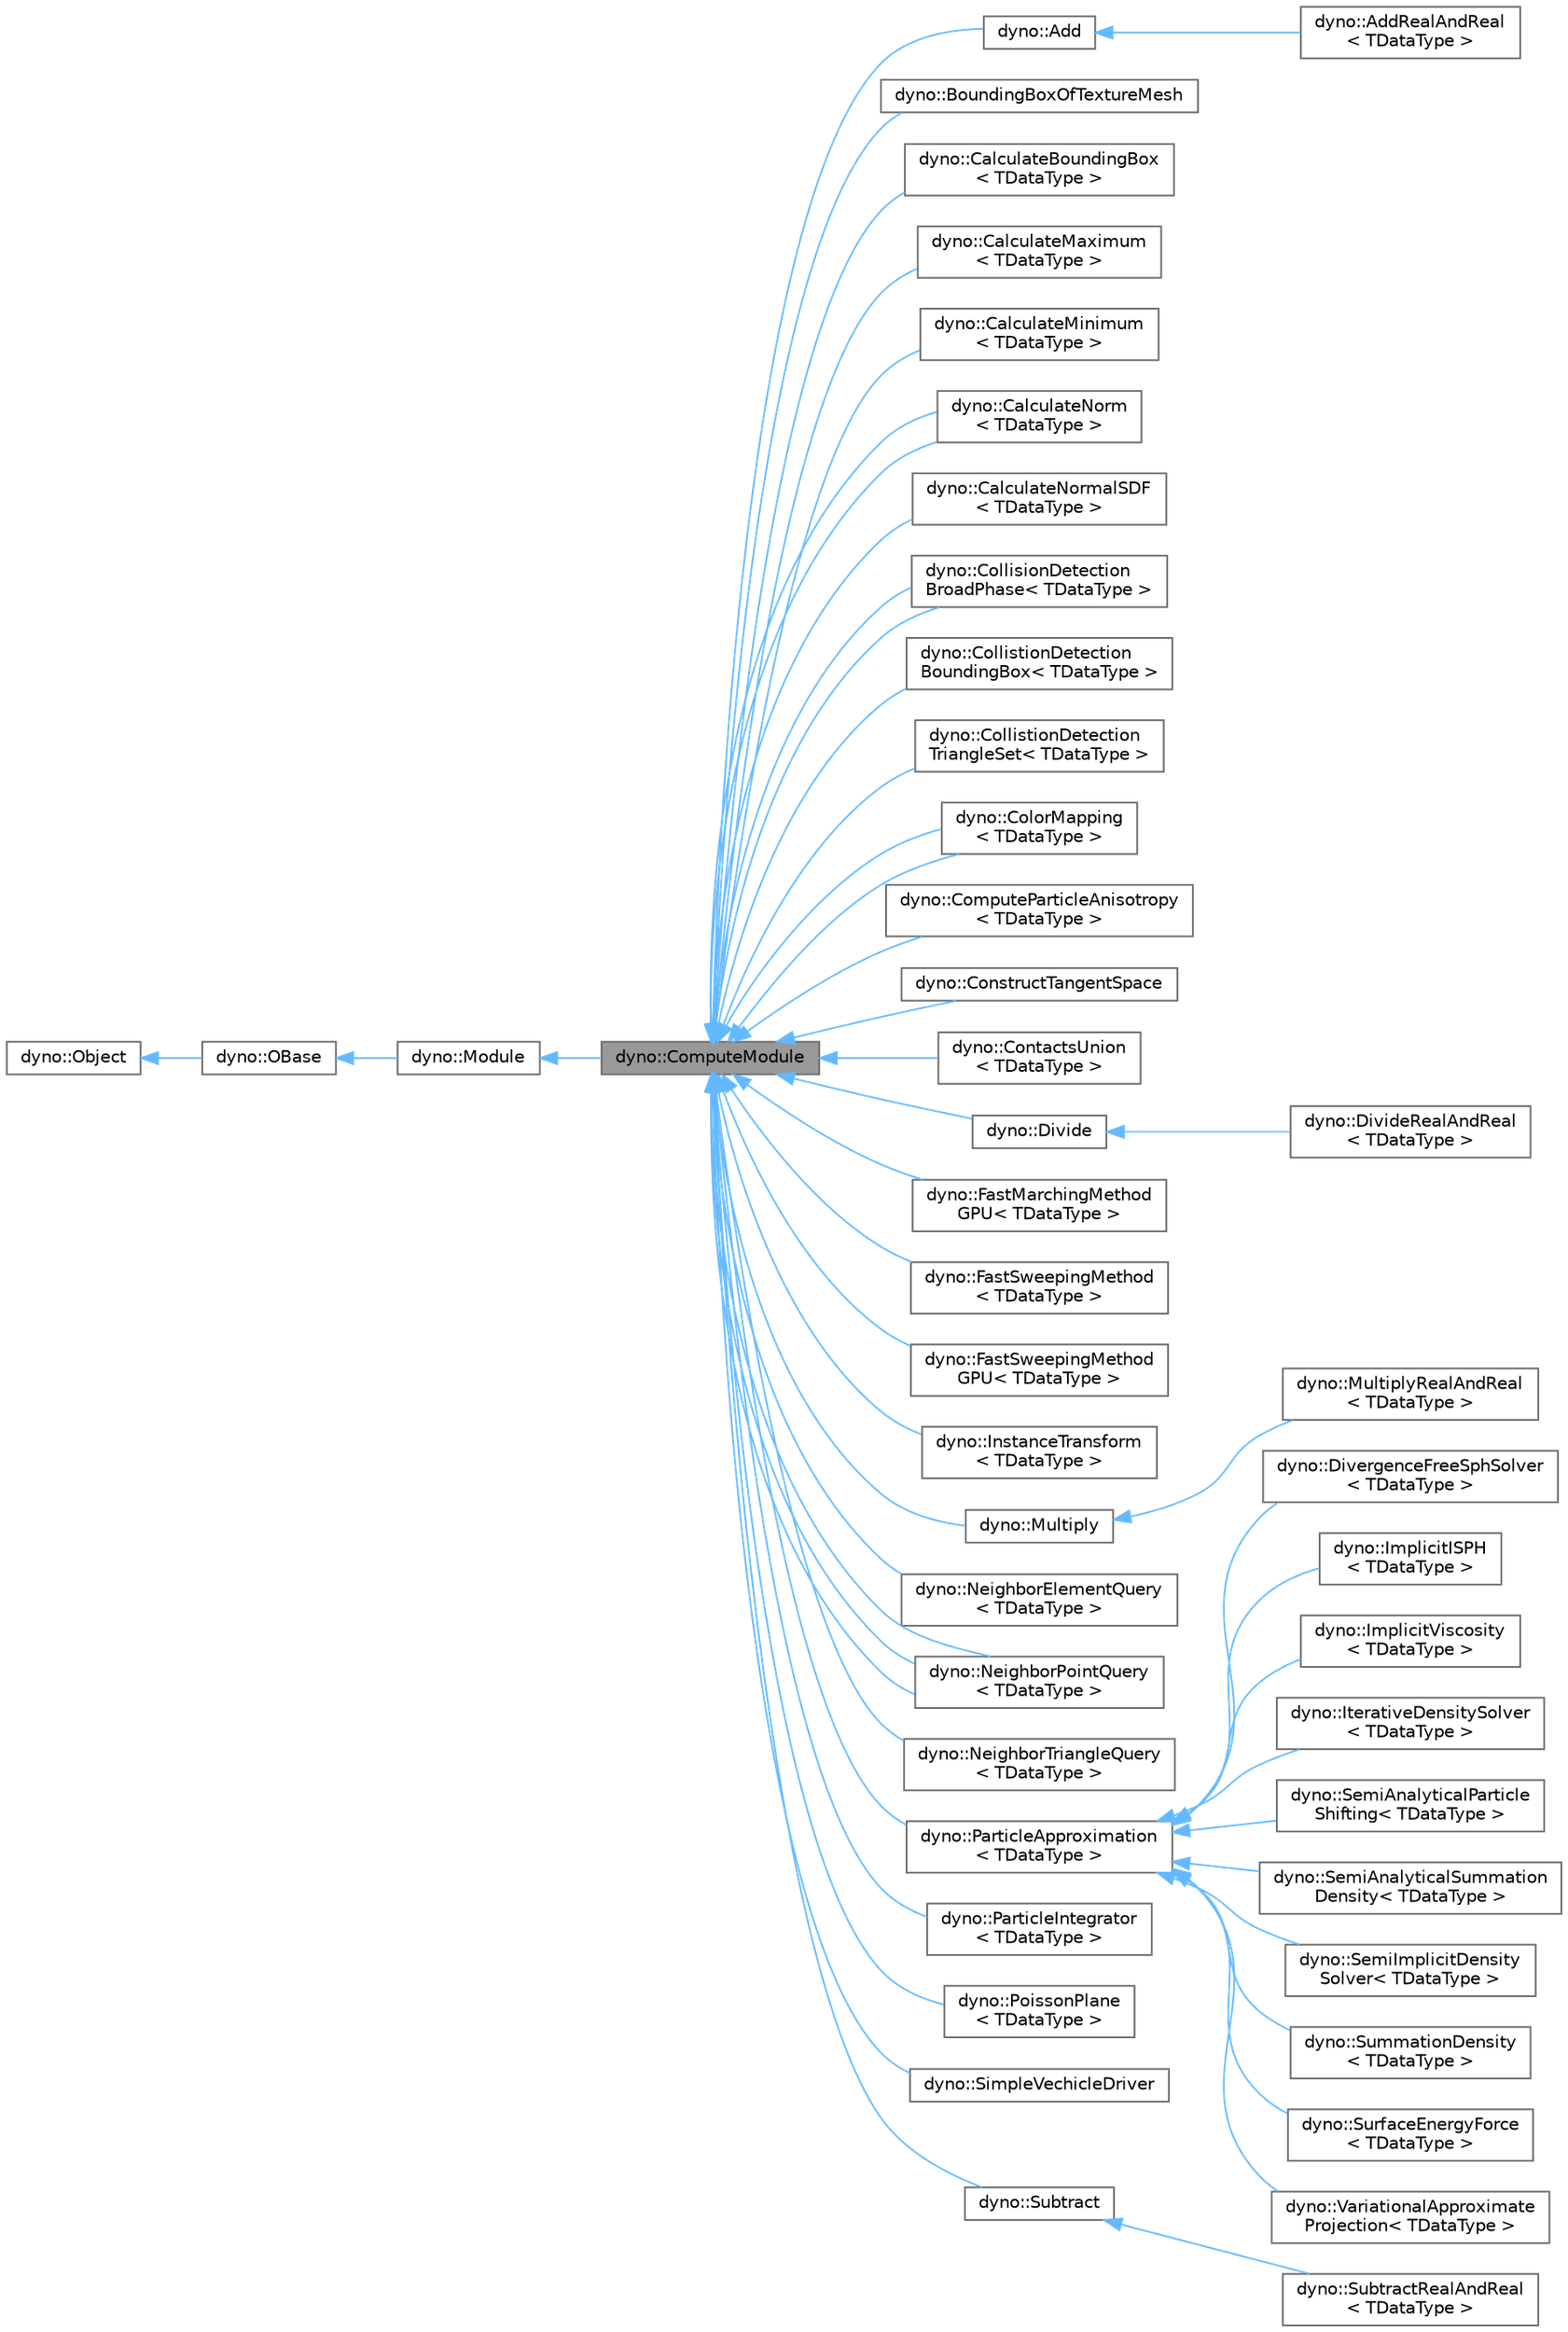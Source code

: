 digraph "dyno::ComputeModule"
{
 // LATEX_PDF_SIZE
  bgcolor="transparent";
  edge [fontname=Helvetica,fontsize=10,labelfontname=Helvetica,labelfontsize=10];
  node [fontname=Helvetica,fontsize=10,shape=box,height=0.2,width=0.4];
  rankdir="LR";
  Node1 [id="Node000001",label="dyno::ComputeModule",height=0.2,width=0.4,color="gray40", fillcolor="grey60", style="filled", fontcolor="black",tooltip=" "];
  Node2 -> Node1 [id="edge1_Node000001_Node000002",dir="back",color="steelblue1",style="solid",tooltip=" "];
  Node2 [id="Node000002",label="dyno::Module",height=0.2,width=0.4,color="gray40", fillcolor="white", style="filled",URL="$classdyno_1_1_module.html",tooltip=" "];
  Node3 -> Node2 [id="edge2_Node000002_Node000003",dir="back",color="steelblue1",style="solid",tooltip=" "];
  Node3 [id="Node000003",label="dyno::OBase",height=0.2,width=0.4,color="gray40", fillcolor="white", style="filled",URL="$classdyno_1_1_o_base.html",tooltip=" "];
  Node4 -> Node3 [id="edge3_Node000003_Node000004",dir="back",color="steelblue1",style="solid",tooltip=" "];
  Node4 [id="Node000004",label="dyno::Object",height=0.2,width=0.4,color="gray40", fillcolor="white", style="filled",URL="$classdyno_1_1_object.html",tooltip=" "];
  Node1 -> Node5 [id="edge4_Node000001_Node000005",dir="back",color="steelblue1",style="solid",tooltip=" "];
  Node5 [id="Node000005",label="dyno::Add",height=0.2,width=0.4,color="gray40", fillcolor="white", style="filled",URL="$classdyno_1_1_add.html",tooltip=" "];
  Node5 -> Node6 [id="edge5_Node000005_Node000006",dir="back",color="steelblue1",style="solid",tooltip=" "];
  Node6 [id="Node000006",label="dyno::AddRealAndReal\l\< TDataType \>",height=0.2,width=0.4,color="gray40", fillcolor="white", style="filled",URL="$classdyno_1_1_add_real_and_real.html",tooltip=" "];
  Node1 -> Node7 [id="edge6_Node000001_Node000007",dir="back",color="steelblue1",style="solid",tooltip=" "];
  Node7 [id="Node000007",label="dyno::BoundingBoxOfTextureMesh",height=0.2,width=0.4,color="gray40", fillcolor="white", style="filled",URL="$classdyno_1_1_bounding_box_of_texture_mesh.html",tooltip="A class to facilitate showing the shape information."];
  Node1 -> Node8 [id="edge7_Node000001_Node000008",dir="back",color="steelblue1",style="solid",tooltip=" "];
  Node8 [id="Node000008",label="dyno::CalculateBoundingBox\l\< TDataType \>",height=0.2,width=0.4,color="gray40", fillcolor="white", style="filled",URL="$classdyno_1_1_calculate_bounding_box.html",tooltip="A class implementation to calculate bounding box."];
  Node1 -> Node9 [id="edge8_Node000001_Node000009",dir="back",color="steelblue1",style="solid",tooltip=" "];
  Node9 [id="Node000009",label="dyno::CalculateMaximum\l\< TDataType \>",height=0.2,width=0.4,color="gray40", fillcolor="white", style="filled",URL="$classdyno_1_1_calculate_maximum.html",tooltip=" "];
  Node1 -> Node10 [id="edge9_Node000001_Node000010",dir="back",color="steelblue1",style="solid",tooltip=" "];
  Node10 [id="Node000010",label="dyno::CalculateMinimum\l\< TDataType \>",height=0.2,width=0.4,color="gray40", fillcolor="white", style="filled",URL="$classdyno_1_1_calculate_minimum.html",tooltip=" "];
  Node1 -> Node11 [id="edge10_Node000001_Node000011",dir="back",color="steelblue1",style="solid",tooltip=" "];
  Node11 [id="Node000011",label="dyno::CalculateNorm\l\< TDataType \>",height=0.2,width=0.4,color="gray40", fillcolor="white", style="filled",URL="$classdyno_1_1_calculate_norm.html",tooltip=" "];
  Node1 -> Node11 [id="edge11_Node000001_Node000011",dir="back",color="steelblue1",style="solid",tooltip=" "];
  Node1 -> Node12 [id="edge12_Node000001_Node000012",dir="back",color="steelblue1",style="solid",tooltip=" "];
  Node12 [id="Node000012",label="dyno::CalculateNormalSDF\l\< TDataType \>",height=0.2,width=0.4,color="gray40", fillcolor="white", style="filled",URL="$classdyno_1_1_calculate_normal_s_d_f.html",tooltip=" "];
  Node1 -> Node13 [id="edge13_Node000001_Node000013",dir="back",color="steelblue1",style="solid",tooltip=" "];
  Node13 [id="Node000013",label="dyno::CollisionDetection\lBroadPhase\< TDataType \>",height=0.2,width=0.4,color="gray40", fillcolor="white", style="filled",URL="$classdyno_1_1_collision_detection_broad_phase.html",tooltip=" "];
  Node1 -> Node13 [id="edge14_Node000001_Node000013",dir="back",color="steelblue1",style="solid",tooltip=" "];
  Node1 -> Node14 [id="edge15_Node000001_Node000014",dir="back",color="steelblue1",style="solid",tooltip=" "];
  Node14 [id="Node000014",label="dyno::CollistionDetection\lBoundingBox\< TDataType \>",height=0.2,width=0.4,color="gray40", fillcolor="white", style="filled",URL="$classdyno_1_1_collistion_detection_bounding_box.html",tooltip=" "];
  Node1 -> Node15 [id="edge16_Node000001_Node000015",dir="back",color="steelblue1",style="solid",tooltip=" "];
  Node15 [id="Node000015",label="dyno::CollistionDetection\lTriangleSet\< TDataType \>",height=0.2,width=0.4,color="gray40", fillcolor="white", style="filled",URL="$classdyno_1_1_collistion_detection_triangle_set.html",tooltip=" "];
  Node1 -> Node16 [id="edge17_Node000001_Node000016",dir="back",color="steelblue1",style="solid",tooltip=" "];
  Node16 [id="Node000016",label="dyno::ColorMapping\l\< TDataType \>",height=0.2,width=0.4,color="gray40", fillcolor="white", style="filled",URL="$classdyno_1_1_color_mapping.html",tooltip=" "];
  Node1 -> Node16 [id="edge18_Node000001_Node000016",dir="back",color="steelblue1",style="solid",tooltip=" "];
  Node1 -> Node17 [id="edge19_Node000001_Node000017",dir="back",color="steelblue1",style="solid",tooltip=" "];
  Node17 [id="Node000017",label="dyno::ComputeParticleAnisotropy\l\< TDataType \>",height=0.2,width=0.4,color="gray40", fillcolor="white", style="filled",URL="$classdyno_1_1_compute_particle_anisotropy.html",tooltip=" "];
  Node1 -> Node18 [id="edge20_Node000001_Node000018",dir="back",color="steelblue1",style="solid",tooltip=" "];
  Node18 [id="Node000018",label="dyno::ConstructTangentSpace",height=0.2,width=0.4,color="gray40", fillcolor="white", style="filled",URL="$classdyno_1_1_construct_tangent_space.html",tooltip=" "];
  Node1 -> Node19 [id="edge21_Node000001_Node000019",dir="back",color="steelblue1",style="solid",tooltip=" "];
  Node19 [id="Node000019",label="dyno::ContactsUnion\l\< TDataType \>",height=0.2,width=0.4,color="gray40", fillcolor="white", style="filled",URL="$classdyno_1_1_contacts_union.html",tooltip=" "];
  Node1 -> Node20 [id="edge22_Node000001_Node000020",dir="back",color="steelblue1",style="solid",tooltip=" "];
  Node20 [id="Node000020",label="dyno::Divide",height=0.2,width=0.4,color="gray40", fillcolor="white", style="filled",URL="$classdyno_1_1_divide.html",tooltip=" "];
  Node20 -> Node21 [id="edge23_Node000020_Node000021",dir="back",color="steelblue1",style="solid",tooltip=" "];
  Node21 [id="Node000021",label="dyno::DivideRealAndReal\l\< TDataType \>",height=0.2,width=0.4,color="gray40", fillcolor="white", style="filled",URL="$classdyno_1_1_divide_real_and_real.html",tooltip=" "];
  Node1 -> Node22 [id="edge24_Node000001_Node000022",dir="back",color="steelblue1",style="solid",tooltip=" "];
  Node22 [id="Node000022",label="dyno::FastMarchingMethod\lGPU\< TDataType \>",height=0.2,width=0.4,color="gray40", fillcolor="white", style="filled",URL="$classdyno_1_1_fast_marching_method_g_p_u.html",tooltip="this class implements a GPU-based fast marching method to do boolean between two distance fields."];
  Node1 -> Node23 [id="edge25_Node000001_Node000023",dir="back",color="steelblue1",style="solid",tooltip=" "];
  Node23 [id="Node000023",label="dyno::FastSweepingMethod\l\< TDataType \>",height=0.2,width=0.4,color="gray40", fillcolor="white", style="filled",URL="$classdyno_1_1_fast_sweeping_method.html",tooltip="This is a CPU-based implementation of grid-based signed distance field (level set) generator for tria..."];
  Node1 -> Node24 [id="edge26_Node000001_Node000024",dir="back",color="steelblue1",style="solid",tooltip=" "];
  Node24 [id="Node000024",label="dyno::FastSweepingMethod\lGPU\< TDataType \>",height=0.2,width=0.4,color="gray40", fillcolor="white", style="filled",URL="$classdyno_1_1_fast_sweeping_method_g_p_u.html",tooltip="This is a GPU-based fast sweeping method to generate signed distance field from a mesh."];
  Node1 -> Node25 [id="edge27_Node000001_Node000025",dir="back",color="steelblue1",style="solid",tooltip=" "];
  Node25 [id="Node000025",label="dyno::InstanceTransform\l\< TDataType \>",height=0.2,width=0.4,color="gray40", fillcolor="white", style="filled",URL="$classdyno_1_1_instance_transform.html",tooltip=" "];
  Node1 -> Node26 [id="edge28_Node000001_Node000026",dir="back",color="steelblue1",style="solid",tooltip=" "];
  Node26 [id="Node000026",label="dyno::Multiply",height=0.2,width=0.4,color="gray40", fillcolor="white", style="filled",URL="$classdyno_1_1_multiply.html",tooltip=" "];
  Node26 -> Node27 [id="edge29_Node000026_Node000027",dir="back",color="steelblue1",style="solid",tooltip=" "];
  Node27 [id="Node000027",label="dyno::MultiplyRealAndReal\l\< TDataType \>",height=0.2,width=0.4,color="gray40", fillcolor="white", style="filled",URL="$classdyno_1_1_multiply_real_and_real.html",tooltip=" "];
  Node1 -> Node28 [id="edge30_Node000001_Node000028",dir="back",color="steelblue1",style="solid",tooltip=" "];
  Node28 [id="Node000028",label="dyno::NeighborElementQuery\l\< TDataType \>",height=0.2,width=0.4,color="gray40", fillcolor="white", style="filled",URL="$classdyno_1_1_neighbor_element_query.html",tooltip="A class implementation to find neighboring elements for a given array of elements."];
  Node1 -> Node29 [id="edge31_Node000001_Node000029",dir="back",color="steelblue1",style="solid",tooltip=" "];
  Node29 [id="Node000029",label="dyno::NeighborPointQuery\l\< TDataType \>",height=0.2,width=0.4,color="gray40", fillcolor="white", style="filled",URL="$classdyno_1_1_neighbor_point_query.html",tooltip=" "];
  Node1 -> Node29 [id="edge32_Node000001_Node000029",dir="back",color="steelblue1",style="solid",tooltip=" "];
  Node1 -> Node29 [id="edge33_Node000001_Node000029",dir="back",color="steelblue1",style="solid",tooltip=" "];
  Node1 -> Node30 [id="edge34_Node000001_Node000030",dir="back",color="steelblue1",style="solid",tooltip=" "];
  Node30 [id="Node000030",label="dyno::NeighborTriangleQuery\l\< TDataType \>",height=0.2,width=0.4,color="gray40", fillcolor="white", style="filled",URL="$classdyno_1_1_neighbor_triangle_query.html",tooltip=" "];
  Node1 -> Node31 [id="edge35_Node000001_Node000031",dir="back",color="steelblue1",style="solid",tooltip=" "];
  Node31 [id="Node000031",label="dyno::ParticleApproximation\l\< TDataType \>",height=0.2,width=0.4,color="gray40", fillcolor="white", style="filled",URL="$classdyno_1_1_particle_approximation.html",tooltip=" "];
  Node31 -> Node32 [id="edge36_Node000031_Node000032",dir="back",color="steelblue1",style="solid",tooltip=" "];
  Node32 [id="Node000032",label="dyno::DivergenceFreeSphSolver\l\< TDataType \>",height=0.2,width=0.4,color="gray40", fillcolor="white", style="filled",URL="$classdyno_1_1_divergence_free_sph_solver.html",tooltip=" "];
  Node31 -> Node33 [id="edge37_Node000031_Node000033",dir="back",color="steelblue1",style="solid",tooltip=" "];
  Node33 [id="Node000033",label="dyno::ImplicitISPH\l\< TDataType \>",height=0.2,width=0.4,color="gray40", fillcolor="white", style="filled",URL="$classdyno_1_1_implicit_i_s_p_h.html",tooltip="This is an implementation of the Implicit Incompressible SPH (IISPH) solver based on PeriDyno...."];
  Node31 -> Node34 [id="edge38_Node000031_Node000034",dir="back",color="steelblue1",style="solid",tooltip=" "];
  Node34 [id="Node000034",label="dyno::ImplicitViscosity\l\< TDataType \>",height=0.2,width=0.4,color="gray40", fillcolor="white", style="filled",URL="$classdyno_1_1_implicit_viscosity.html",tooltip="This class implements an implicit solver for artificial viscosity based on the XSPH method."];
  Node31 -> Node35 [id="edge39_Node000031_Node000035",dir="back",color="steelblue1",style="solid",tooltip=" "];
  Node35 [id="Node000035",label="dyno::IterativeDensitySolver\l\< TDataType \>",height=0.2,width=0.4,color="gray40", fillcolor="white", style="filled",URL="$classdyno_1_1_iterative_density_solver.html",tooltip="This is an implementation of the iterative density solver integrated into the Position Based Dynamics..."];
  Node31 -> Node36 [id="edge40_Node000031_Node000036",dir="back",color="steelblue1",style="solid",tooltip=" "];
  Node36 [id="Node000036",label="dyno::SemiAnalyticalParticle\lShifting\< TDataType \>",height=0.2,width=0.4,color="gray40", fillcolor="white", style="filled",URL="$classdyno_1_1_semi_analytical_particle_shifting.html",tooltip=" "];
  Node31 -> Node37 [id="edge41_Node000031_Node000037",dir="back",color="steelblue1",style="solid",tooltip=" "];
  Node37 [id="Node000037",label="dyno::SemiAnalyticalSummation\lDensity\< TDataType \>",height=0.2,width=0.4,color="gray40", fillcolor="white", style="filled",URL="$classdyno_1_1_semi_analytical_summation_density.html",tooltip=" "];
  Node31 -> Node38 [id="edge42_Node000031_Node000038",dir="back",color="steelblue1",style="solid",tooltip=" "];
  Node38 [id="Node000038",label="dyno::SemiImplicitDensity\lSolver\< TDataType \>",height=0.2,width=0.4,color="gray40", fillcolor="white", style="filled",URL="$classdyno_1_1_semi_implicit_density_solver.html",tooltip="This class implements a semi-implicit successive substitution method to solve incompressibility...."];
  Node31 -> Node39 [id="edge43_Node000031_Node000039",dir="back",color="steelblue1",style="solid",tooltip=" "];
  Node39 [id="Node000039",label="dyno::SummationDensity\l\< TDataType \>",height=0.2,width=0.4,color="gray40", fillcolor="white", style="filled",URL="$classdyno_1_1_summation_density.html",tooltip="The standard summation density."];
  Node31 -> Node40 [id="edge44_Node000031_Node000040",dir="back",color="steelblue1",style="solid",tooltip=" "];
  Node40 [id="Node000040",label="dyno::SurfaceEnergyForce\l\< TDataType \>",height=0.2,width=0.4,color="gray40", fillcolor="white", style="filled",URL="$classdyno_1_1_surface_energy_force.html",tooltip="An implementation of the energy-based surface model proposed by He et al.[2024]. Refer to \"Robust Sim..."];
  Node31 -> Node41 [id="edge45_Node000031_Node000041",dir="back",color="steelblue1",style="solid",tooltip=" "];
  Node41 [id="Node000041",label="dyno::VariationalApproximate\lProjection\< TDataType \>",height=0.2,width=0.4,color="gray40", fillcolor="white", style="filled",URL="$classdyno_1_1_variational_approximate_projection.html",tooltip="Projection-based solver."];
  Node1 -> Node42 [id="edge46_Node000001_Node000042",dir="back",color="steelblue1",style="solid",tooltip=" "];
  Node42 [id="Node000042",label="dyno::ParticleIntegrator\l\< TDataType \>",height=0.2,width=0.4,color="gray40", fillcolor="white", style="filled",URL="$classdyno_1_1_particle_integrator.html",tooltip=" "];
  Node1 -> Node43 [id="edge47_Node000001_Node000043",dir="back",color="steelblue1",style="solid",tooltip=" "];
  Node43 [id="Node000043",label="dyno::PoissonPlane\l\< TDataType \>",height=0.2,width=0.4,color="gray40", fillcolor="white", style="filled",URL="$classdyno_1_1_poisson_plane.html",tooltip=" "];
  Node1 -> Node44 [id="edge48_Node000001_Node000044",dir="back",color="steelblue1",style="solid",tooltip=" "];
  Node44 [id="Node000044",label="dyno::SimpleVechicleDriver",height=0.2,width=0.4,color="gray40", fillcolor="white", style="filled",URL="$classdyno_1_1_simple_vechicle_driver.html",tooltip=" "];
  Node1 -> Node45 [id="edge49_Node000001_Node000045",dir="back",color="steelblue1",style="solid",tooltip=" "];
  Node45 [id="Node000045",label="dyno::Subtract",height=0.2,width=0.4,color="gray40", fillcolor="white", style="filled",URL="$classdyno_1_1_subtract.html",tooltip=" "];
  Node45 -> Node46 [id="edge50_Node000045_Node000046",dir="back",color="steelblue1",style="solid",tooltip=" "];
  Node46 [id="Node000046",label="dyno::SubtractRealAndReal\l\< TDataType \>",height=0.2,width=0.4,color="gray40", fillcolor="white", style="filled",URL="$classdyno_1_1_subtract_real_and_real.html",tooltip=" "];
}
